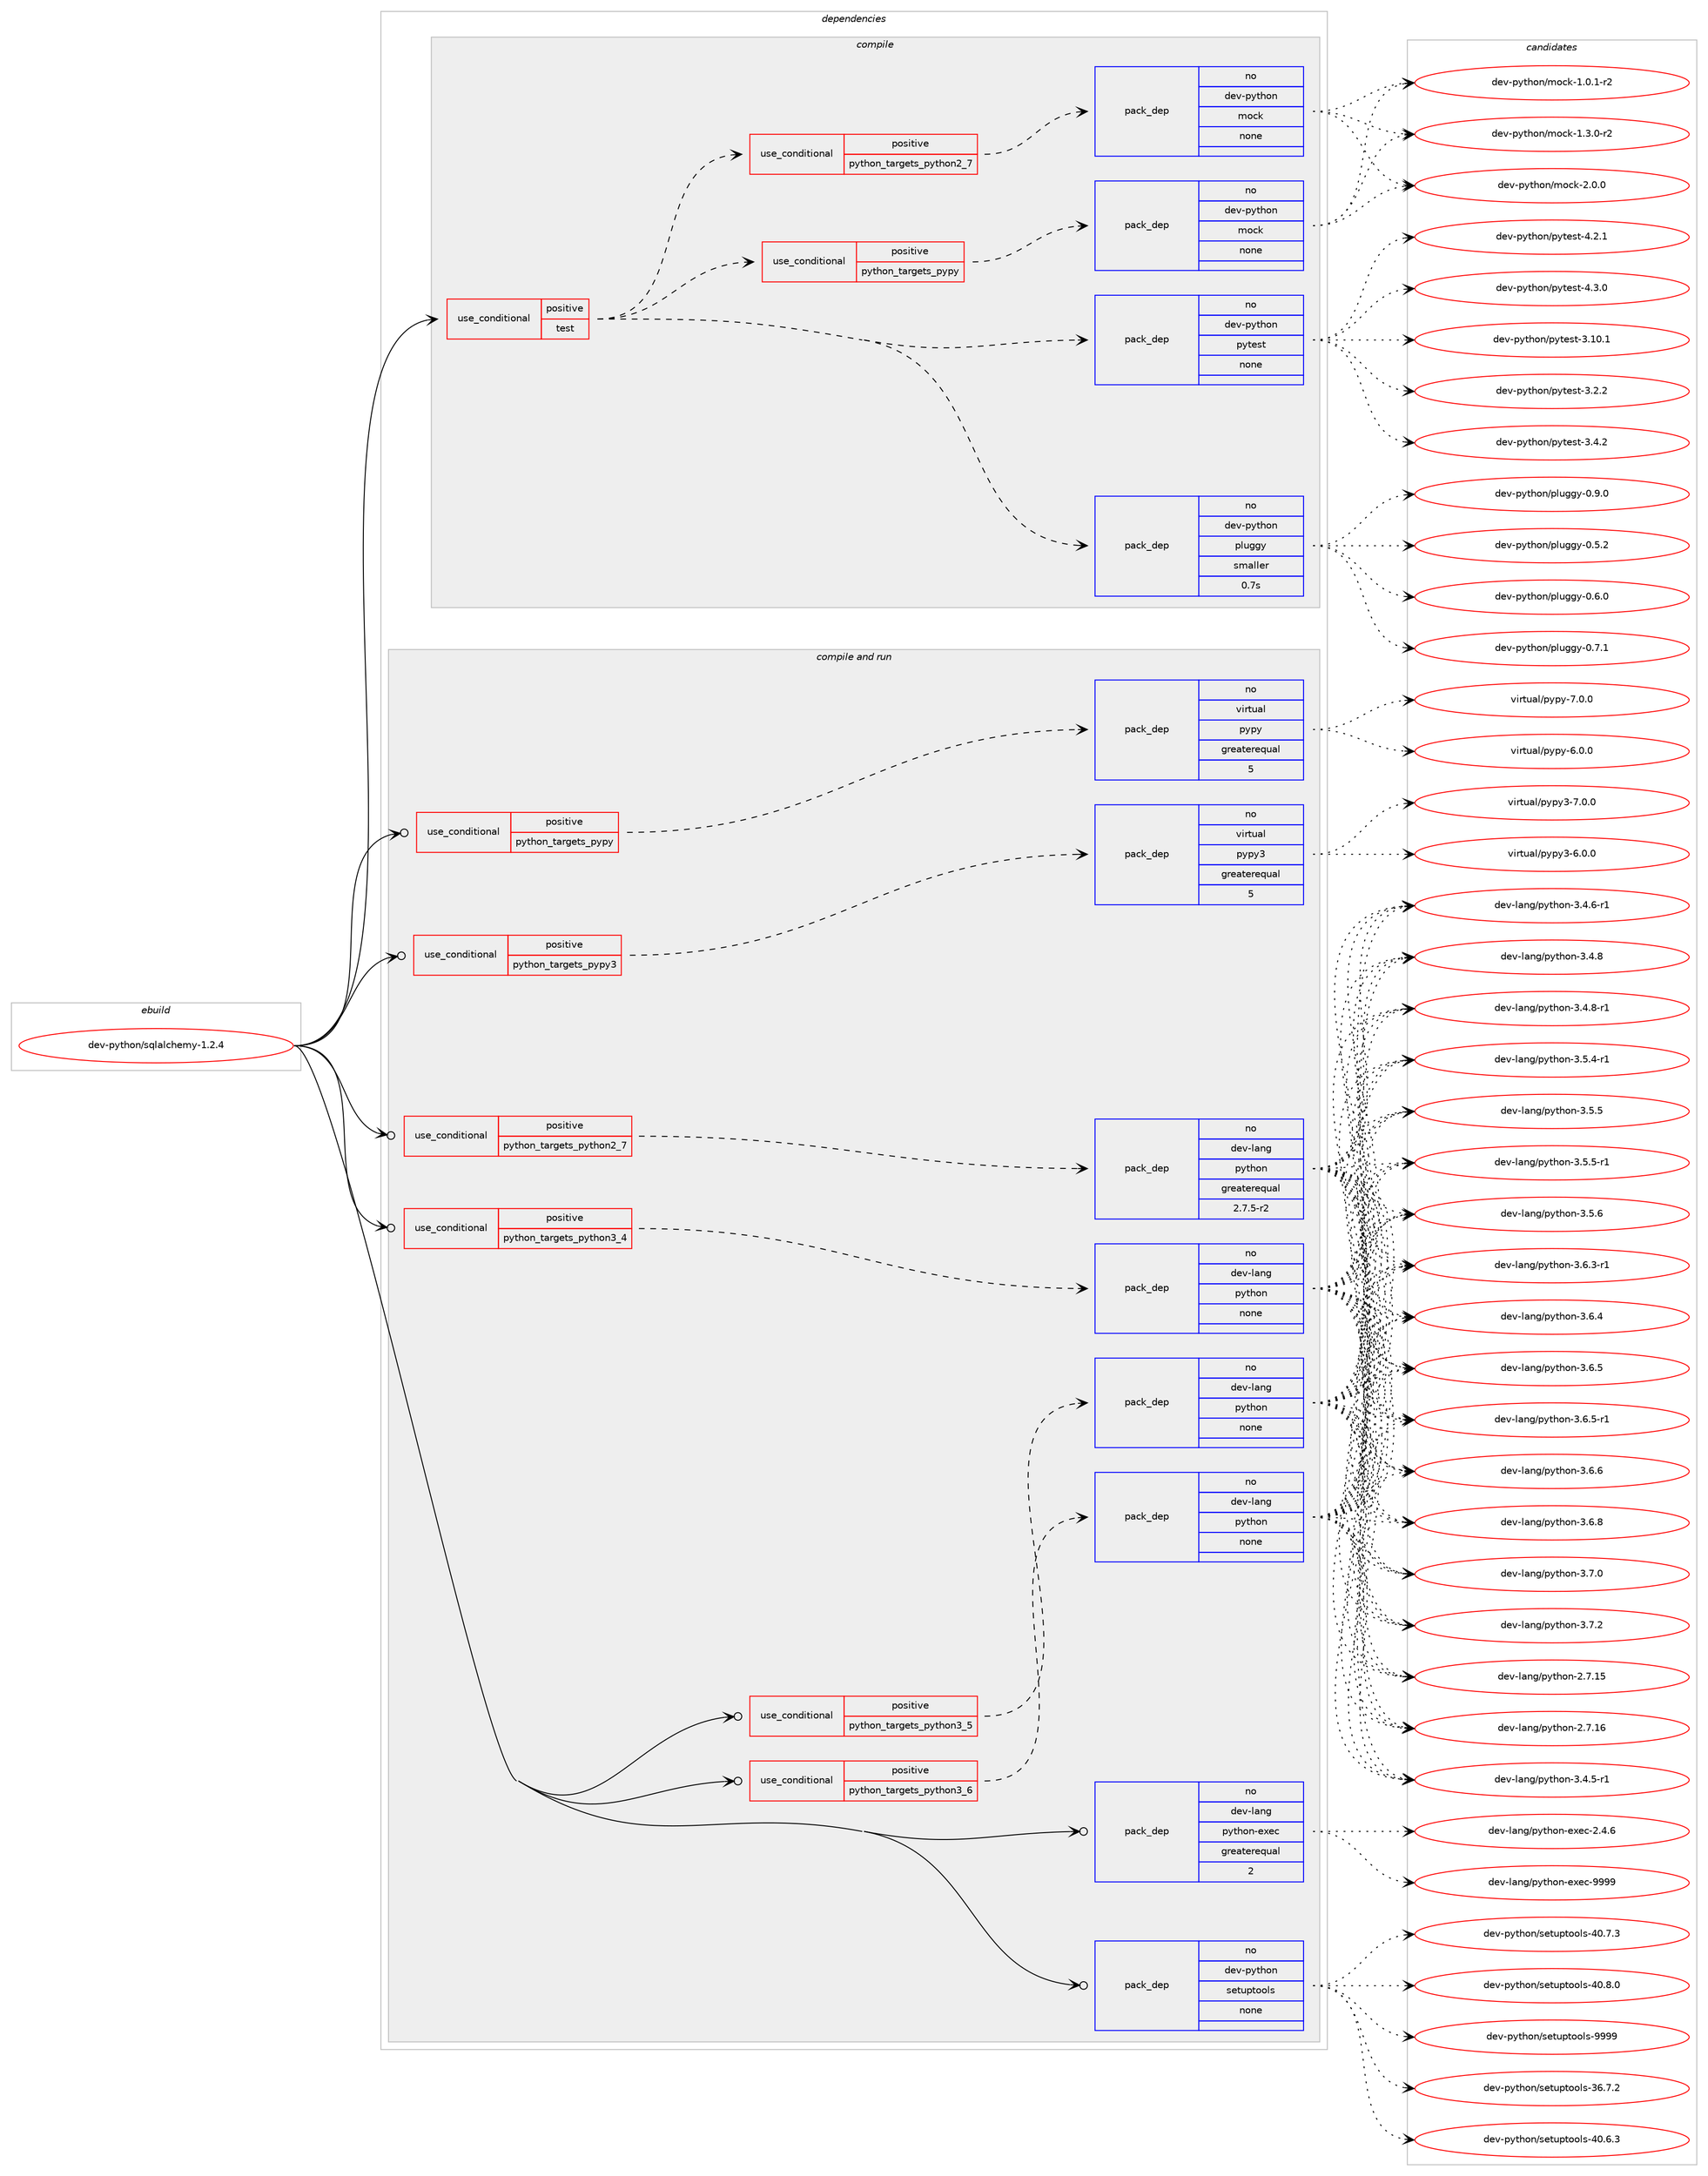 digraph prolog {

# *************
# Graph options
# *************

newrank=true;
concentrate=true;
compound=true;
graph [rankdir=LR,fontname=Helvetica,fontsize=10,ranksep=1.5];#, ranksep=2.5, nodesep=0.2];
edge  [arrowhead=vee];
node  [fontname=Helvetica,fontsize=10];

# **********
# The ebuild
# **********

subgraph cluster_leftcol {
color=gray;
rank=same;
label=<<i>ebuild</i>>;
id [label="dev-python/sqlalchemy-1.2.4", color=red, width=4, href="../dev-python/sqlalchemy-1.2.4.svg"];
}

# ****************
# The dependencies
# ****************

subgraph cluster_midcol {
color=gray;
label=<<i>dependencies</i>>;
subgraph cluster_compile {
fillcolor="#eeeeee";
style=filled;
label=<<i>compile</i>>;
subgraph cond385153 {
dependency1442809 [label=<<TABLE BORDER="0" CELLBORDER="1" CELLSPACING="0" CELLPADDING="4"><TR><TD ROWSPAN="3" CELLPADDING="10">use_conditional</TD></TR><TR><TD>positive</TD></TR><TR><TD>test</TD></TR></TABLE>>, shape=none, color=red];
subgraph pack1034294 {
dependency1442810 [label=<<TABLE BORDER="0" CELLBORDER="1" CELLSPACING="0" CELLPADDING="4" WIDTH="220"><TR><TD ROWSPAN="6" CELLPADDING="30">pack_dep</TD></TR><TR><TD WIDTH="110">no</TD></TR><TR><TD>dev-python</TD></TR><TR><TD>pluggy</TD></TR><TR><TD>smaller</TD></TR><TR><TD>0.7s</TD></TR></TABLE>>, shape=none, color=blue];
}
dependency1442809:e -> dependency1442810:w [weight=20,style="dashed",arrowhead="vee"];
subgraph pack1034295 {
dependency1442811 [label=<<TABLE BORDER="0" CELLBORDER="1" CELLSPACING="0" CELLPADDING="4" WIDTH="220"><TR><TD ROWSPAN="6" CELLPADDING="30">pack_dep</TD></TR><TR><TD WIDTH="110">no</TD></TR><TR><TD>dev-python</TD></TR><TR><TD>pytest</TD></TR><TR><TD>none</TD></TR><TR><TD></TD></TR></TABLE>>, shape=none, color=blue];
}
dependency1442809:e -> dependency1442811:w [weight=20,style="dashed",arrowhead="vee"];
subgraph cond385154 {
dependency1442812 [label=<<TABLE BORDER="0" CELLBORDER="1" CELLSPACING="0" CELLPADDING="4"><TR><TD ROWSPAN="3" CELLPADDING="10">use_conditional</TD></TR><TR><TD>positive</TD></TR><TR><TD>python_targets_pypy</TD></TR></TABLE>>, shape=none, color=red];
subgraph pack1034296 {
dependency1442813 [label=<<TABLE BORDER="0" CELLBORDER="1" CELLSPACING="0" CELLPADDING="4" WIDTH="220"><TR><TD ROWSPAN="6" CELLPADDING="30">pack_dep</TD></TR><TR><TD WIDTH="110">no</TD></TR><TR><TD>dev-python</TD></TR><TR><TD>mock</TD></TR><TR><TD>none</TD></TR><TR><TD></TD></TR></TABLE>>, shape=none, color=blue];
}
dependency1442812:e -> dependency1442813:w [weight=20,style="dashed",arrowhead="vee"];
}
dependency1442809:e -> dependency1442812:w [weight=20,style="dashed",arrowhead="vee"];
subgraph cond385155 {
dependency1442814 [label=<<TABLE BORDER="0" CELLBORDER="1" CELLSPACING="0" CELLPADDING="4"><TR><TD ROWSPAN="3" CELLPADDING="10">use_conditional</TD></TR><TR><TD>positive</TD></TR><TR><TD>python_targets_python2_7</TD></TR></TABLE>>, shape=none, color=red];
subgraph pack1034297 {
dependency1442815 [label=<<TABLE BORDER="0" CELLBORDER="1" CELLSPACING="0" CELLPADDING="4" WIDTH="220"><TR><TD ROWSPAN="6" CELLPADDING="30">pack_dep</TD></TR><TR><TD WIDTH="110">no</TD></TR><TR><TD>dev-python</TD></TR><TR><TD>mock</TD></TR><TR><TD>none</TD></TR><TR><TD></TD></TR></TABLE>>, shape=none, color=blue];
}
dependency1442814:e -> dependency1442815:w [weight=20,style="dashed",arrowhead="vee"];
}
dependency1442809:e -> dependency1442814:w [weight=20,style="dashed",arrowhead="vee"];
}
id:e -> dependency1442809:w [weight=20,style="solid",arrowhead="vee"];
}
subgraph cluster_compileandrun {
fillcolor="#eeeeee";
style=filled;
label=<<i>compile and run</i>>;
subgraph cond385156 {
dependency1442816 [label=<<TABLE BORDER="0" CELLBORDER="1" CELLSPACING="0" CELLPADDING="4"><TR><TD ROWSPAN="3" CELLPADDING="10">use_conditional</TD></TR><TR><TD>positive</TD></TR><TR><TD>python_targets_pypy</TD></TR></TABLE>>, shape=none, color=red];
subgraph pack1034298 {
dependency1442817 [label=<<TABLE BORDER="0" CELLBORDER="1" CELLSPACING="0" CELLPADDING="4" WIDTH="220"><TR><TD ROWSPAN="6" CELLPADDING="30">pack_dep</TD></TR><TR><TD WIDTH="110">no</TD></TR><TR><TD>virtual</TD></TR><TR><TD>pypy</TD></TR><TR><TD>greaterequal</TD></TR><TR><TD>5</TD></TR></TABLE>>, shape=none, color=blue];
}
dependency1442816:e -> dependency1442817:w [weight=20,style="dashed",arrowhead="vee"];
}
id:e -> dependency1442816:w [weight=20,style="solid",arrowhead="odotvee"];
subgraph cond385157 {
dependency1442818 [label=<<TABLE BORDER="0" CELLBORDER="1" CELLSPACING="0" CELLPADDING="4"><TR><TD ROWSPAN="3" CELLPADDING="10">use_conditional</TD></TR><TR><TD>positive</TD></TR><TR><TD>python_targets_pypy3</TD></TR></TABLE>>, shape=none, color=red];
subgraph pack1034299 {
dependency1442819 [label=<<TABLE BORDER="0" CELLBORDER="1" CELLSPACING="0" CELLPADDING="4" WIDTH="220"><TR><TD ROWSPAN="6" CELLPADDING="30">pack_dep</TD></TR><TR><TD WIDTH="110">no</TD></TR><TR><TD>virtual</TD></TR><TR><TD>pypy3</TD></TR><TR><TD>greaterequal</TD></TR><TR><TD>5</TD></TR></TABLE>>, shape=none, color=blue];
}
dependency1442818:e -> dependency1442819:w [weight=20,style="dashed",arrowhead="vee"];
}
id:e -> dependency1442818:w [weight=20,style="solid",arrowhead="odotvee"];
subgraph cond385158 {
dependency1442820 [label=<<TABLE BORDER="0" CELLBORDER="1" CELLSPACING="0" CELLPADDING="4"><TR><TD ROWSPAN="3" CELLPADDING="10">use_conditional</TD></TR><TR><TD>positive</TD></TR><TR><TD>python_targets_python2_7</TD></TR></TABLE>>, shape=none, color=red];
subgraph pack1034300 {
dependency1442821 [label=<<TABLE BORDER="0" CELLBORDER="1" CELLSPACING="0" CELLPADDING="4" WIDTH="220"><TR><TD ROWSPAN="6" CELLPADDING="30">pack_dep</TD></TR><TR><TD WIDTH="110">no</TD></TR><TR><TD>dev-lang</TD></TR><TR><TD>python</TD></TR><TR><TD>greaterequal</TD></TR><TR><TD>2.7.5-r2</TD></TR></TABLE>>, shape=none, color=blue];
}
dependency1442820:e -> dependency1442821:w [weight=20,style="dashed",arrowhead="vee"];
}
id:e -> dependency1442820:w [weight=20,style="solid",arrowhead="odotvee"];
subgraph cond385159 {
dependency1442822 [label=<<TABLE BORDER="0" CELLBORDER="1" CELLSPACING="0" CELLPADDING="4"><TR><TD ROWSPAN="3" CELLPADDING="10">use_conditional</TD></TR><TR><TD>positive</TD></TR><TR><TD>python_targets_python3_4</TD></TR></TABLE>>, shape=none, color=red];
subgraph pack1034301 {
dependency1442823 [label=<<TABLE BORDER="0" CELLBORDER="1" CELLSPACING="0" CELLPADDING="4" WIDTH="220"><TR><TD ROWSPAN="6" CELLPADDING="30">pack_dep</TD></TR><TR><TD WIDTH="110">no</TD></TR><TR><TD>dev-lang</TD></TR><TR><TD>python</TD></TR><TR><TD>none</TD></TR><TR><TD></TD></TR></TABLE>>, shape=none, color=blue];
}
dependency1442822:e -> dependency1442823:w [weight=20,style="dashed",arrowhead="vee"];
}
id:e -> dependency1442822:w [weight=20,style="solid",arrowhead="odotvee"];
subgraph cond385160 {
dependency1442824 [label=<<TABLE BORDER="0" CELLBORDER="1" CELLSPACING="0" CELLPADDING="4"><TR><TD ROWSPAN="3" CELLPADDING="10">use_conditional</TD></TR><TR><TD>positive</TD></TR><TR><TD>python_targets_python3_5</TD></TR></TABLE>>, shape=none, color=red];
subgraph pack1034302 {
dependency1442825 [label=<<TABLE BORDER="0" CELLBORDER="1" CELLSPACING="0" CELLPADDING="4" WIDTH="220"><TR><TD ROWSPAN="6" CELLPADDING="30">pack_dep</TD></TR><TR><TD WIDTH="110">no</TD></TR><TR><TD>dev-lang</TD></TR><TR><TD>python</TD></TR><TR><TD>none</TD></TR><TR><TD></TD></TR></TABLE>>, shape=none, color=blue];
}
dependency1442824:e -> dependency1442825:w [weight=20,style="dashed",arrowhead="vee"];
}
id:e -> dependency1442824:w [weight=20,style="solid",arrowhead="odotvee"];
subgraph cond385161 {
dependency1442826 [label=<<TABLE BORDER="0" CELLBORDER="1" CELLSPACING="0" CELLPADDING="4"><TR><TD ROWSPAN="3" CELLPADDING="10">use_conditional</TD></TR><TR><TD>positive</TD></TR><TR><TD>python_targets_python3_6</TD></TR></TABLE>>, shape=none, color=red];
subgraph pack1034303 {
dependency1442827 [label=<<TABLE BORDER="0" CELLBORDER="1" CELLSPACING="0" CELLPADDING="4" WIDTH="220"><TR><TD ROWSPAN="6" CELLPADDING="30">pack_dep</TD></TR><TR><TD WIDTH="110">no</TD></TR><TR><TD>dev-lang</TD></TR><TR><TD>python</TD></TR><TR><TD>none</TD></TR><TR><TD></TD></TR></TABLE>>, shape=none, color=blue];
}
dependency1442826:e -> dependency1442827:w [weight=20,style="dashed",arrowhead="vee"];
}
id:e -> dependency1442826:w [weight=20,style="solid",arrowhead="odotvee"];
subgraph pack1034304 {
dependency1442828 [label=<<TABLE BORDER="0" CELLBORDER="1" CELLSPACING="0" CELLPADDING="4" WIDTH="220"><TR><TD ROWSPAN="6" CELLPADDING="30">pack_dep</TD></TR><TR><TD WIDTH="110">no</TD></TR><TR><TD>dev-lang</TD></TR><TR><TD>python-exec</TD></TR><TR><TD>greaterequal</TD></TR><TR><TD>2</TD></TR></TABLE>>, shape=none, color=blue];
}
id:e -> dependency1442828:w [weight=20,style="solid",arrowhead="odotvee"];
subgraph pack1034305 {
dependency1442829 [label=<<TABLE BORDER="0" CELLBORDER="1" CELLSPACING="0" CELLPADDING="4" WIDTH="220"><TR><TD ROWSPAN="6" CELLPADDING="30">pack_dep</TD></TR><TR><TD WIDTH="110">no</TD></TR><TR><TD>dev-python</TD></TR><TR><TD>setuptools</TD></TR><TR><TD>none</TD></TR><TR><TD></TD></TR></TABLE>>, shape=none, color=blue];
}
id:e -> dependency1442829:w [weight=20,style="solid",arrowhead="odotvee"];
}
subgraph cluster_run {
fillcolor="#eeeeee";
style=filled;
label=<<i>run</i>>;
}
}

# **************
# The candidates
# **************

subgraph cluster_choices {
rank=same;
color=gray;
label=<<i>candidates</i>>;

subgraph choice1034294 {
color=black;
nodesep=1;
choice1001011184511212111610411111047112108117103103121454846534650 [label="dev-python/pluggy-0.5.2", color=red, width=4,href="../dev-python/pluggy-0.5.2.svg"];
choice1001011184511212111610411111047112108117103103121454846544648 [label="dev-python/pluggy-0.6.0", color=red, width=4,href="../dev-python/pluggy-0.6.0.svg"];
choice1001011184511212111610411111047112108117103103121454846554649 [label="dev-python/pluggy-0.7.1", color=red, width=4,href="../dev-python/pluggy-0.7.1.svg"];
choice1001011184511212111610411111047112108117103103121454846574648 [label="dev-python/pluggy-0.9.0", color=red, width=4,href="../dev-python/pluggy-0.9.0.svg"];
dependency1442810:e -> choice1001011184511212111610411111047112108117103103121454846534650:w [style=dotted,weight="100"];
dependency1442810:e -> choice1001011184511212111610411111047112108117103103121454846544648:w [style=dotted,weight="100"];
dependency1442810:e -> choice1001011184511212111610411111047112108117103103121454846554649:w [style=dotted,weight="100"];
dependency1442810:e -> choice1001011184511212111610411111047112108117103103121454846574648:w [style=dotted,weight="100"];
}
subgraph choice1034295 {
color=black;
nodesep=1;
choice100101118451121211161041111104711212111610111511645514649484649 [label="dev-python/pytest-3.10.1", color=red, width=4,href="../dev-python/pytest-3.10.1.svg"];
choice1001011184511212111610411111047112121116101115116455146504650 [label="dev-python/pytest-3.2.2", color=red, width=4,href="../dev-python/pytest-3.2.2.svg"];
choice1001011184511212111610411111047112121116101115116455146524650 [label="dev-python/pytest-3.4.2", color=red, width=4,href="../dev-python/pytest-3.4.2.svg"];
choice1001011184511212111610411111047112121116101115116455246504649 [label="dev-python/pytest-4.2.1", color=red, width=4,href="../dev-python/pytest-4.2.1.svg"];
choice1001011184511212111610411111047112121116101115116455246514648 [label="dev-python/pytest-4.3.0", color=red, width=4,href="../dev-python/pytest-4.3.0.svg"];
dependency1442811:e -> choice100101118451121211161041111104711212111610111511645514649484649:w [style=dotted,weight="100"];
dependency1442811:e -> choice1001011184511212111610411111047112121116101115116455146504650:w [style=dotted,weight="100"];
dependency1442811:e -> choice1001011184511212111610411111047112121116101115116455146524650:w [style=dotted,weight="100"];
dependency1442811:e -> choice1001011184511212111610411111047112121116101115116455246504649:w [style=dotted,weight="100"];
dependency1442811:e -> choice1001011184511212111610411111047112121116101115116455246514648:w [style=dotted,weight="100"];
}
subgraph choice1034296 {
color=black;
nodesep=1;
choice1001011184511212111610411111047109111991074549464846494511450 [label="dev-python/mock-1.0.1-r2", color=red, width=4,href="../dev-python/mock-1.0.1-r2.svg"];
choice1001011184511212111610411111047109111991074549465146484511450 [label="dev-python/mock-1.3.0-r2", color=red, width=4,href="../dev-python/mock-1.3.0-r2.svg"];
choice100101118451121211161041111104710911199107455046484648 [label="dev-python/mock-2.0.0", color=red, width=4,href="../dev-python/mock-2.0.0.svg"];
dependency1442813:e -> choice1001011184511212111610411111047109111991074549464846494511450:w [style=dotted,weight="100"];
dependency1442813:e -> choice1001011184511212111610411111047109111991074549465146484511450:w [style=dotted,weight="100"];
dependency1442813:e -> choice100101118451121211161041111104710911199107455046484648:w [style=dotted,weight="100"];
}
subgraph choice1034297 {
color=black;
nodesep=1;
choice1001011184511212111610411111047109111991074549464846494511450 [label="dev-python/mock-1.0.1-r2", color=red, width=4,href="../dev-python/mock-1.0.1-r2.svg"];
choice1001011184511212111610411111047109111991074549465146484511450 [label="dev-python/mock-1.3.0-r2", color=red, width=4,href="../dev-python/mock-1.3.0-r2.svg"];
choice100101118451121211161041111104710911199107455046484648 [label="dev-python/mock-2.0.0", color=red, width=4,href="../dev-python/mock-2.0.0.svg"];
dependency1442815:e -> choice1001011184511212111610411111047109111991074549464846494511450:w [style=dotted,weight="100"];
dependency1442815:e -> choice1001011184511212111610411111047109111991074549465146484511450:w [style=dotted,weight="100"];
dependency1442815:e -> choice100101118451121211161041111104710911199107455046484648:w [style=dotted,weight="100"];
}
subgraph choice1034298 {
color=black;
nodesep=1;
choice1181051141161179710847112121112121455446484648 [label="virtual/pypy-6.0.0", color=red, width=4,href="../virtual/pypy-6.0.0.svg"];
choice1181051141161179710847112121112121455546484648 [label="virtual/pypy-7.0.0", color=red, width=4,href="../virtual/pypy-7.0.0.svg"];
dependency1442817:e -> choice1181051141161179710847112121112121455446484648:w [style=dotted,weight="100"];
dependency1442817:e -> choice1181051141161179710847112121112121455546484648:w [style=dotted,weight="100"];
}
subgraph choice1034299 {
color=black;
nodesep=1;
choice118105114116117971084711212111212151455446484648 [label="virtual/pypy3-6.0.0", color=red, width=4,href="../virtual/pypy3-6.0.0.svg"];
choice118105114116117971084711212111212151455546484648 [label="virtual/pypy3-7.0.0", color=red, width=4,href="../virtual/pypy3-7.0.0.svg"];
dependency1442819:e -> choice118105114116117971084711212111212151455446484648:w [style=dotted,weight="100"];
dependency1442819:e -> choice118105114116117971084711212111212151455546484648:w [style=dotted,weight="100"];
}
subgraph choice1034300 {
color=black;
nodesep=1;
choice10010111845108971101034711212111610411111045504655464953 [label="dev-lang/python-2.7.15", color=red, width=4,href="../dev-lang/python-2.7.15.svg"];
choice10010111845108971101034711212111610411111045504655464954 [label="dev-lang/python-2.7.16", color=red, width=4,href="../dev-lang/python-2.7.16.svg"];
choice1001011184510897110103471121211161041111104551465246534511449 [label="dev-lang/python-3.4.5-r1", color=red, width=4,href="../dev-lang/python-3.4.5-r1.svg"];
choice1001011184510897110103471121211161041111104551465246544511449 [label="dev-lang/python-3.4.6-r1", color=red, width=4,href="../dev-lang/python-3.4.6-r1.svg"];
choice100101118451089711010347112121116104111110455146524656 [label="dev-lang/python-3.4.8", color=red, width=4,href="../dev-lang/python-3.4.8.svg"];
choice1001011184510897110103471121211161041111104551465246564511449 [label="dev-lang/python-3.4.8-r1", color=red, width=4,href="../dev-lang/python-3.4.8-r1.svg"];
choice1001011184510897110103471121211161041111104551465346524511449 [label="dev-lang/python-3.5.4-r1", color=red, width=4,href="../dev-lang/python-3.5.4-r1.svg"];
choice100101118451089711010347112121116104111110455146534653 [label="dev-lang/python-3.5.5", color=red, width=4,href="../dev-lang/python-3.5.5.svg"];
choice1001011184510897110103471121211161041111104551465346534511449 [label="dev-lang/python-3.5.5-r1", color=red, width=4,href="../dev-lang/python-3.5.5-r1.svg"];
choice100101118451089711010347112121116104111110455146534654 [label="dev-lang/python-3.5.6", color=red, width=4,href="../dev-lang/python-3.5.6.svg"];
choice1001011184510897110103471121211161041111104551465446514511449 [label="dev-lang/python-3.6.3-r1", color=red, width=4,href="../dev-lang/python-3.6.3-r1.svg"];
choice100101118451089711010347112121116104111110455146544652 [label="dev-lang/python-3.6.4", color=red, width=4,href="../dev-lang/python-3.6.4.svg"];
choice100101118451089711010347112121116104111110455146544653 [label="dev-lang/python-3.6.5", color=red, width=4,href="../dev-lang/python-3.6.5.svg"];
choice1001011184510897110103471121211161041111104551465446534511449 [label="dev-lang/python-3.6.5-r1", color=red, width=4,href="../dev-lang/python-3.6.5-r1.svg"];
choice100101118451089711010347112121116104111110455146544654 [label="dev-lang/python-3.6.6", color=red, width=4,href="../dev-lang/python-3.6.6.svg"];
choice100101118451089711010347112121116104111110455146544656 [label="dev-lang/python-3.6.8", color=red, width=4,href="../dev-lang/python-3.6.8.svg"];
choice100101118451089711010347112121116104111110455146554648 [label="dev-lang/python-3.7.0", color=red, width=4,href="../dev-lang/python-3.7.0.svg"];
choice100101118451089711010347112121116104111110455146554650 [label="dev-lang/python-3.7.2", color=red, width=4,href="../dev-lang/python-3.7.2.svg"];
dependency1442821:e -> choice10010111845108971101034711212111610411111045504655464953:w [style=dotted,weight="100"];
dependency1442821:e -> choice10010111845108971101034711212111610411111045504655464954:w [style=dotted,weight="100"];
dependency1442821:e -> choice1001011184510897110103471121211161041111104551465246534511449:w [style=dotted,weight="100"];
dependency1442821:e -> choice1001011184510897110103471121211161041111104551465246544511449:w [style=dotted,weight="100"];
dependency1442821:e -> choice100101118451089711010347112121116104111110455146524656:w [style=dotted,weight="100"];
dependency1442821:e -> choice1001011184510897110103471121211161041111104551465246564511449:w [style=dotted,weight="100"];
dependency1442821:e -> choice1001011184510897110103471121211161041111104551465346524511449:w [style=dotted,weight="100"];
dependency1442821:e -> choice100101118451089711010347112121116104111110455146534653:w [style=dotted,weight="100"];
dependency1442821:e -> choice1001011184510897110103471121211161041111104551465346534511449:w [style=dotted,weight="100"];
dependency1442821:e -> choice100101118451089711010347112121116104111110455146534654:w [style=dotted,weight="100"];
dependency1442821:e -> choice1001011184510897110103471121211161041111104551465446514511449:w [style=dotted,weight="100"];
dependency1442821:e -> choice100101118451089711010347112121116104111110455146544652:w [style=dotted,weight="100"];
dependency1442821:e -> choice100101118451089711010347112121116104111110455146544653:w [style=dotted,weight="100"];
dependency1442821:e -> choice1001011184510897110103471121211161041111104551465446534511449:w [style=dotted,weight="100"];
dependency1442821:e -> choice100101118451089711010347112121116104111110455146544654:w [style=dotted,weight="100"];
dependency1442821:e -> choice100101118451089711010347112121116104111110455146544656:w [style=dotted,weight="100"];
dependency1442821:e -> choice100101118451089711010347112121116104111110455146554648:w [style=dotted,weight="100"];
dependency1442821:e -> choice100101118451089711010347112121116104111110455146554650:w [style=dotted,weight="100"];
}
subgraph choice1034301 {
color=black;
nodesep=1;
choice10010111845108971101034711212111610411111045504655464953 [label="dev-lang/python-2.7.15", color=red, width=4,href="../dev-lang/python-2.7.15.svg"];
choice10010111845108971101034711212111610411111045504655464954 [label="dev-lang/python-2.7.16", color=red, width=4,href="../dev-lang/python-2.7.16.svg"];
choice1001011184510897110103471121211161041111104551465246534511449 [label="dev-lang/python-3.4.5-r1", color=red, width=4,href="../dev-lang/python-3.4.5-r1.svg"];
choice1001011184510897110103471121211161041111104551465246544511449 [label="dev-lang/python-3.4.6-r1", color=red, width=4,href="../dev-lang/python-3.4.6-r1.svg"];
choice100101118451089711010347112121116104111110455146524656 [label="dev-lang/python-3.4.8", color=red, width=4,href="../dev-lang/python-3.4.8.svg"];
choice1001011184510897110103471121211161041111104551465246564511449 [label="dev-lang/python-3.4.8-r1", color=red, width=4,href="../dev-lang/python-3.4.8-r1.svg"];
choice1001011184510897110103471121211161041111104551465346524511449 [label="dev-lang/python-3.5.4-r1", color=red, width=4,href="../dev-lang/python-3.5.4-r1.svg"];
choice100101118451089711010347112121116104111110455146534653 [label="dev-lang/python-3.5.5", color=red, width=4,href="../dev-lang/python-3.5.5.svg"];
choice1001011184510897110103471121211161041111104551465346534511449 [label="dev-lang/python-3.5.5-r1", color=red, width=4,href="../dev-lang/python-3.5.5-r1.svg"];
choice100101118451089711010347112121116104111110455146534654 [label="dev-lang/python-3.5.6", color=red, width=4,href="../dev-lang/python-3.5.6.svg"];
choice1001011184510897110103471121211161041111104551465446514511449 [label="dev-lang/python-3.6.3-r1", color=red, width=4,href="../dev-lang/python-3.6.3-r1.svg"];
choice100101118451089711010347112121116104111110455146544652 [label="dev-lang/python-3.6.4", color=red, width=4,href="../dev-lang/python-3.6.4.svg"];
choice100101118451089711010347112121116104111110455146544653 [label="dev-lang/python-3.6.5", color=red, width=4,href="../dev-lang/python-3.6.5.svg"];
choice1001011184510897110103471121211161041111104551465446534511449 [label="dev-lang/python-3.6.5-r1", color=red, width=4,href="../dev-lang/python-3.6.5-r1.svg"];
choice100101118451089711010347112121116104111110455146544654 [label="dev-lang/python-3.6.6", color=red, width=4,href="../dev-lang/python-3.6.6.svg"];
choice100101118451089711010347112121116104111110455146544656 [label="dev-lang/python-3.6.8", color=red, width=4,href="../dev-lang/python-3.6.8.svg"];
choice100101118451089711010347112121116104111110455146554648 [label="dev-lang/python-3.7.0", color=red, width=4,href="../dev-lang/python-3.7.0.svg"];
choice100101118451089711010347112121116104111110455146554650 [label="dev-lang/python-3.7.2", color=red, width=4,href="../dev-lang/python-3.7.2.svg"];
dependency1442823:e -> choice10010111845108971101034711212111610411111045504655464953:w [style=dotted,weight="100"];
dependency1442823:e -> choice10010111845108971101034711212111610411111045504655464954:w [style=dotted,weight="100"];
dependency1442823:e -> choice1001011184510897110103471121211161041111104551465246534511449:w [style=dotted,weight="100"];
dependency1442823:e -> choice1001011184510897110103471121211161041111104551465246544511449:w [style=dotted,weight="100"];
dependency1442823:e -> choice100101118451089711010347112121116104111110455146524656:w [style=dotted,weight="100"];
dependency1442823:e -> choice1001011184510897110103471121211161041111104551465246564511449:w [style=dotted,weight="100"];
dependency1442823:e -> choice1001011184510897110103471121211161041111104551465346524511449:w [style=dotted,weight="100"];
dependency1442823:e -> choice100101118451089711010347112121116104111110455146534653:w [style=dotted,weight="100"];
dependency1442823:e -> choice1001011184510897110103471121211161041111104551465346534511449:w [style=dotted,weight="100"];
dependency1442823:e -> choice100101118451089711010347112121116104111110455146534654:w [style=dotted,weight="100"];
dependency1442823:e -> choice1001011184510897110103471121211161041111104551465446514511449:w [style=dotted,weight="100"];
dependency1442823:e -> choice100101118451089711010347112121116104111110455146544652:w [style=dotted,weight="100"];
dependency1442823:e -> choice100101118451089711010347112121116104111110455146544653:w [style=dotted,weight="100"];
dependency1442823:e -> choice1001011184510897110103471121211161041111104551465446534511449:w [style=dotted,weight="100"];
dependency1442823:e -> choice100101118451089711010347112121116104111110455146544654:w [style=dotted,weight="100"];
dependency1442823:e -> choice100101118451089711010347112121116104111110455146544656:w [style=dotted,weight="100"];
dependency1442823:e -> choice100101118451089711010347112121116104111110455146554648:w [style=dotted,weight="100"];
dependency1442823:e -> choice100101118451089711010347112121116104111110455146554650:w [style=dotted,weight="100"];
}
subgraph choice1034302 {
color=black;
nodesep=1;
choice10010111845108971101034711212111610411111045504655464953 [label="dev-lang/python-2.7.15", color=red, width=4,href="../dev-lang/python-2.7.15.svg"];
choice10010111845108971101034711212111610411111045504655464954 [label="dev-lang/python-2.7.16", color=red, width=4,href="../dev-lang/python-2.7.16.svg"];
choice1001011184510897110103471121211161041111104551465246534511449 [label="dev-lang/python-3.4.5-r1", color=red, width=4,href="../dev-lang/python-3.4.5-r1.svg"];
choice1001011184510897110103471121211161041111104551465246544511449 [label="dev-lang/python-3.4.6-r1", color=red, width=4,href="../dev-lang/python-3.4.6-r1.svg"];
choice100101118451089711010347112121116104111110455146524656 [label="dev-lang/python-3.4.8", color=red, width=4,href="../dev-lang/python-3.4.8.svg"];
choice1001011184510897110103471121211161041111104551465246564511449 [label="dev-lang/python-3.4.8-r1", color=red, width=4,href="../dev-lang/python-3.4.8-r1.svg"];
choice1001011184510897110103471121211161041111104551465346524511449 [label="dev-lang/python-3.5.4-r1", color=red, width=4,href="../dev-lang/python-3.5.4-r1.svg"];
choice100101118451089711010347112121116104111110455146534653 [label="dev-lang/python-3.5.5", color=red, width=4,href="../dev-lang/python-3.5.5.svg"];
choice1001011184510897110103471121211161041111104551465346534511449 [label="dev-lang/python-3.5.5-r1", color=red, width=4,href="../dev-lang/python-3.5.5-r1.svg"];
choice100101118451089711010347112121116104111110455146534654 [label="dev-lang/python-3.5.6", color=red, width=4,href="../dev-lang/python-3.5.6.svg"];
choice1001011184510897110103471121211161041111104551465446514511449 [label="dev-lang/python-3.6.3-r1", color=red, width=4,href="../dev-lang/python-3.6.3-r1.svg"];
choice100101118451089711010347112121116104111110455146544652 [label="dev-lang/python-3.6.4", color=red, width=4,href="../dev-lang/python-3.6.4.svg"];
choice100101118451089711010347112121116104111110455146544653 [label="dev-lang/python-3.6.5", color=red, width=4,href="../dev-lang/python-3.6.5.svg"];
choice1001011184510897110103471121211161041111104551465446534511449 [label="dev-lang/python-3.6.5-r1", color=red, width=4,href="../dev-lang/python-3.6.5-r1.svg"];
choice100101118451089711010347112121116104111110455146544654 [label="dev-lang/python-3.6.6", color=red, width=4,href="../dev-lang/python-3.6.6.svg"];
choice100101118451089711010347112121116104111110455146544656 [label="dev-lang/python-3.6.8", color=red, width=4,href="../dev-lang/python-3.6.8.svg"];
choice100101118451089711010347112121116104111110455146554648 [label="dev-lang/python-3.7.0", color=red, width=4,href="../dev-lang/python-3.7.0.svg"];
choice100101118451089711010347112121116104111110455146554650 [label="dev-lang/python-3.7.2", color=red, width=4,href="../dev-lang/python-3.7.2.svg"];
dependency1442825:e -> choice10010111845108971101034711212111610411111045504655464953:w [style=dotted,weight="100"];
dependency1442825:e -> choice10010111845108971101034711212111610411111045504655464954:w [style=dotted,weight="100"];
dependency1442825:e -> choice1001011184510897110103471121211161041111104551465246534511449:w [style=dotted,weight="100"];
dependency1442825:e -> choice1001011184510897110103471121211161041111104551465246544511449:w [style=dotted,weight="100"];
dependency1442825:e -> choice100101118451089711010347112121116104111110455146524656:w [style=dotted,weight="100"];
dependency1442825:e -> choice1001011184510897110103471121211161041111104551465246564511449:w [style=dotted,weight="100"];
dependency1442825:e -> choice1001011184510897110103471121211161041111104551465346524511449:w [style=dotted,weight="100"];
dependency1442825:e -> choice100101118451089711010347112121116104111110455146534653:w [style=dotted,weight="100"];
dependency1442825:e -> choice1001011184510897110103471121211161041111104551465346534511449:w [style=dotted,weight="100"];
dependency1442825:e -> choice100101118451089711010347112121116104111110455146534654:w [style=dotted,weight="100"];
dependency1442825:e -> choice1001011184510897110103471121211161041111104551465446514511449:w [style=dotted,weight="100"];
dependency1442825:e -> choice100101118451089711010347112121116104111110455146544652:w [style=dotted,weight="100"];
dependency1442825:e -> choice100101118451089711010347112121116104111110455146544653:w [style=dotted,weight="100"];
dependency1442825:e -> choice1001011184510897110103471121211161041111104551465446534511449:w [style=dotted,weight="100"];
dependency1442825:e -> choice100101118451089711010347112121116104111110455146544654:w [style=dotted,weight="100"];
dependency1442825:e -> choice100101118451089711010347112121116104111110455146544656:w [style=dotted,weight="100"];
dependency1442825:e -> choice100101118451089711010347112121116104111110455146554648:w [style=dotted,weight="100"];
dependency1442825:e -> choice100101118451089711010347112121116104111110455146554650:w [style=dotted,weight="100"];
}
subgraph choice1034303 {
color=black;
nodesep=1;
choice10010111845108971101034711212111610411111045504655464953 [label="dev-lang/python-2.7.15", color=red, width=4,href="../dev-lang/python-2.7.15.svg"];
choice10010111845108971101034711212111610411111045504655464954 [label="dev-lang/python-2.7.16", color=red, width=4,href="../dev-lang/python-2.7.16.svg"];
choice1001011184510897110103471121211161041111104551465246534511449 [label="dev-lang/python-3.4.5-r1", color=red, width=4,href="../dev-lang/python-3.4.5-r1.svg"];
choice1001011184510897110103471121211161041111104551465246544511449 [label="dev-lang/python-3.4.6-r1", color=red, width=4,href="../dev-lang/python-3.4.6-r1.svg"];
choice100101118451089711010347112121116104111110455146524656 [label="dev-lang/python-3.4.8", color=red, width=4,href="../dev-lang/python-3.4.8.svg"];
choice1001011184510897110103471121211161041111104551465246564511449 [label="dev-lang/python-3.4.8-r1", color=red, width=4,href="../dev-lang/python-3.4.8-r1.svg"];
choice1001011184510897110103471121211161041111104551465346524511449 [label="dev-lang/python-3.5.4-r1", color=red, width=4,href="../dev-lang/python-3.5.4-r1.svg"];
choice100101118451089711010347112121116104111110455146534653 [label="dev-lang/python-3.5.5", color=red, width=4,href="../dev-lang/python-3.5.5.svg"];
choice1001011184510897110103471121211161041111104551465346534511449 [label="dev-lang/python-3.5.5-r1", color=red, width=4,href="../dev-lang/python-3.5.5-r1.svg"];
choice100101118451089711010347112121116104111110455146534654 [label="dev-lang/python-3.5.6", color=red, width=4,href="../dev-lang/python-3.5.6.svg"];
choice1001011184510897110103471121211161041111104551465446514511449 [label="dev-lang/python-3.6.3-r1", color=red, width=4,href="../dev-lang/python-3.6.3-r1.svg"];
choice100101118451089711010347112121116104111110455146544652 [label="dev-lang/python-3.6.4", color=red, width=4,href="../dev-lang/python-3.6.4.svg"];
choice100101118451089711010347112121116104111110455146544653 [label="dev-lang/python-3.6.5", color=red, width=4,href="../dev-lang/python-3.6.5.svg"];
choice1001011184510897110103471121211161041111104551465446534511449 [label="dev-lang/python-3.6.5-r1", color=red, width=4,href="../dev-lang/python-3.6.5-r1.svg"];
choice100101118451089711010347112121116104111110455146544654 [label="dev-lang/python-3.6.6", color=red, width=4,href="../dev-lang/python-3.6.6.svg"];
choice100101118451089711010347112121116104111110455146544656 [label="dev-lang/python-3.6.8", color=red, width=4,href="../dev-lang/python-3.6.8.svg"];
choice100101118451089711010347112121116104111110455146554648 [label="dev-lang/python-3.7.0", color=red, width=4,href="../dev-lang/python-3.7.0.svg"];
choice100101118451089711010347112121116104111110455146554650 [label="dev-lang/python-3.7.2", color=red, width=4,href="../dev-lang/python-3.7.2.svg"];
dependency1442827:e -> choice10010111845108971101034711212111610411111045504655464953:w [style=dotted,weight="100"];
dependency1442827:e -> choice10010111845108971101034711212111610411111045504655464954:w [style=dotted,weight="100"];
dependency1442827:e -> choice1001011184510897110103471121211161041111104551465246534511449:w [style=dotted,weight="100"];
dependency1442827:e -> choice1001011184510897110103471121211161041111104551465246544511449:w [style=dotted,weight="100"];
dependency1442827:e -> choice100101118451089711010347112121116104111110455146524656:w [style=dotted,weight="100"];
dependency1442827:e -> choice1001011184510897110103471121211161041111104551465246564511449:w [style=dotted,weight="100"];
dependency1442827:e -> choice1001011184510897110103471121211161041111104551465346524511449:w [style=dotted,weight="100"];
dependency1442827:e -> choice100101118451089711010347112121116104111110455146534653:w [style=dotted,weight="100"];
dependency1442827:e -> choice1001011184510897110103471121211161041111104551465346534511449:w [style=dotted,weight="100"];
dependency1442827:e -> choice100101118451089711010347112121116104111110455146534654:w [style=dotted,weight="100"];
dependency1442827:e -> choice1001011184510897110103471121211161041111104551465446514511449:w [style=dotted,weight="100"];
dependency1442827:e -> choice100101118451089711010347112121116104111110455146544652:w [style=dotted,weight="100"];
dependency1442827:e -> choice100101118451089711010347112121116104111110455146544653:w [style=dotted,weight="100"];
dependency1442827:e -> choice1001011184510897110103471121211161041111104551465446534511449:w [style=dotted,weight="100"];
dependency1442827:e -> choice100101118451089711010347112121116104111110455146544654:w [style=dotted,weight="100"];
dependency1442827:e -> choice100101118451089711010347112121116104111110455146544656:w [style=dotted,weight="100"];
dependency1442827:e -> choice100101118451089711010347112121116104111110455146554648:w [style=dotted,weight="100"];
dependency1442827:e -> choice100101118451089711010347112121116104111110455146554650:w [style=dotted,weight="100"];
}
subgraph choice1034304 {
color=black;
nodesep=1;
choice1001011184510897110103471121211161041111104510112010199455046524654 [label="dev-lang/python-exec-2.4.6", color=red, width=4,href="../dev-lang/python-exec-2.4.6.svg"];
choice10010111845108971101034711212111610411111045101120101994557575757 [label="dev-lang/python-exec-9999", color=red, width=4,href="../dev-lang/python-exec-9999.svg"];
dependency1442828:e -> choice1001011184510897110103471121211161041111104510112010199455046524654:w [style=dotted,weight="100"];
dependency1442828:e -> choice10010111845108971101034711212111610411111045101120101994557575757:w [style=dotted,weight="100"];
}
subgraph choice1034305 {
color=black;
nodesep=1;
choice100101118451121211161041111104711510111611711211611111110811545515446554650 [label="dev-python/setuptools-36.7.2", color=red, width=4,href="../dev-python/setuptools-36.7.2.svg"];
choice100101118451121211161041111104711510111611711211611111110811545524846544651 [label="dev-python/setuptools-40.6.3", color=red, width=4,href="../dev-python/setuptools-40.6.3.svg"];
choice100101118451121211161041111104711510111611711211611111110811545524846554651 [label="dev-python/setuptools-40.7.3", color=red, width=4,href="../dev-python/setuptools-40.7.3.svg"];
choice100101118451121211161041111104711510111611711211611111110811545524846564648 [label="dev-python/setuptools-40.8.0", color=red, width=4,href="../dev-python/setuptools-40.8.0.svg"];
choice10010111845112121116104111110471151011161171121161111111081154557575757 [label="dev-python/setuptools-9999", color=red, width=4,href="../dev-python/setuptools-9999.svg"];
dependency1442829:e -> choice100101118451121211161041111104711510111611711211611111110811545515446554650:w [style=dotted,weight="100"];
dependency1442829:e -> choice100101118451121211161041111104711510111611711211611111110811545524846544651:w [style=dotted,weight="100"];
dependency1442829:e -> choice100101118451121211161041111104711510111611711211611111110811545524846554651:w [style=dotted,weight="100"];
dependency1442829:e -> choice100101118451121211161041111104711510111611711211611111110811545524846564648:w [style=dotted,weight="100"];
dependency1442829:e -> choice10010111845112121116104111110471151011161171121161111111081154557575757:w [style=dotted,weight="100"];
}
}

}
